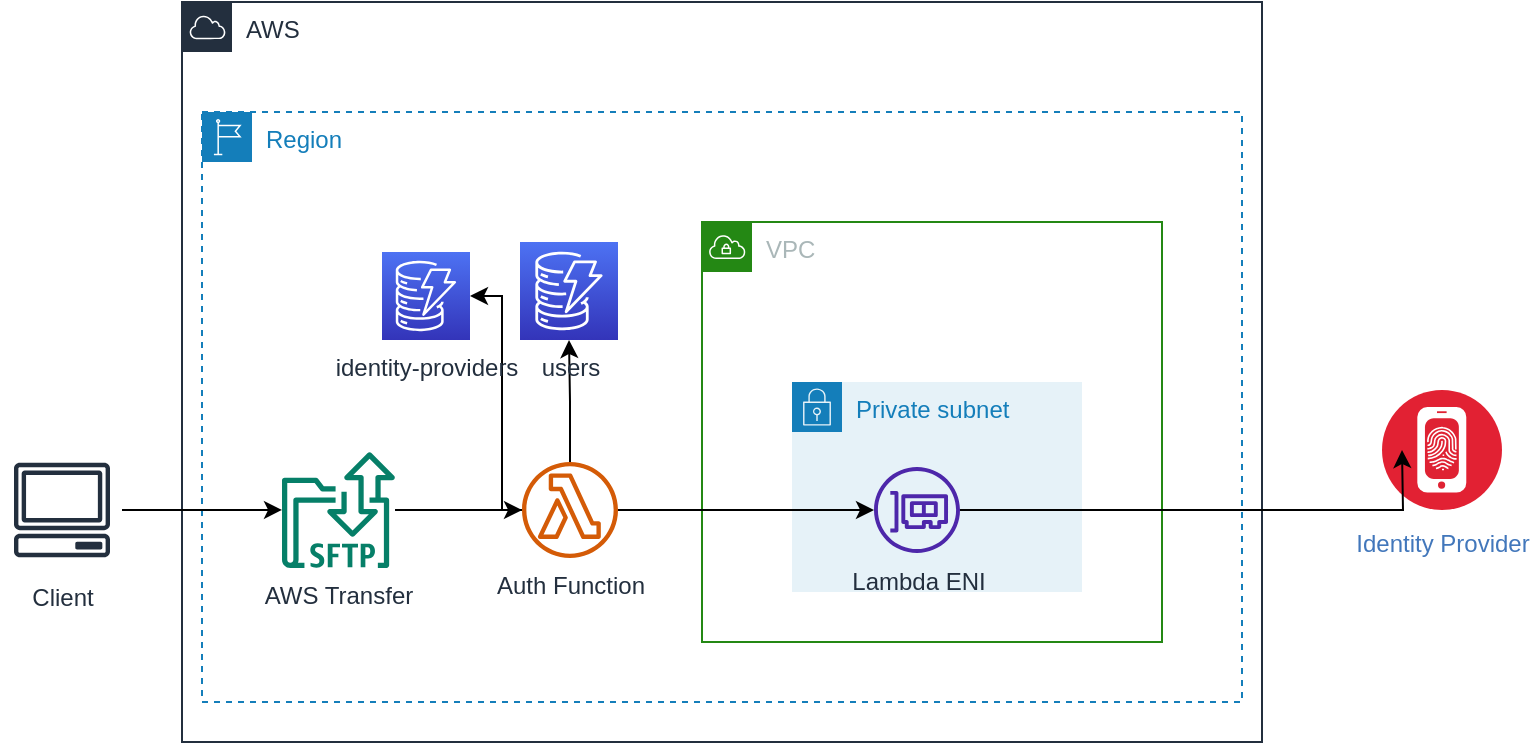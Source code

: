 <mxfile version="21.6.8" type="device" pages="3">
  <diagram id="83PpXdflrvBBaNJUL6ji" name="high-level-architecture">
    <mxGraphModel dx="2074" dy="1214" grid="1" gridSize="10" guides="1" tooltips="1" connect="1" arrows="1" fold="1" page="1" pageScale="1" pageWidth="850" pageHeight="1100" math="0" shadow="0">
      <root>
        <mxCell id="0" />
        <mxCell id="1" parent="0" />
        <mxCell id="-8PNFl1u2a8N4YdT_IEa-1" value="AWS" style="points=[[0,0],[0.25,0],[0.5,0],[0.75,0],[1,0],[1,0.25],[1,0.5],[1,0.75],[1,1],[0.75,1],[0.5,1],[0.25,1],[0,1],[0,0.75],[0,0.5],[0,0.25]];outlineConnect=0;gradientColor=none;html=1;whiteSpace=wrap;fontSize=12;fontStyle=0;container=1;pointerEvents=0;collapsible=0;recursiveResize=0;shape=mxgraph.aws4.group;grIcon=mxgraph.aws4.group_aws_cloud;strokeColor=#232F3E;fillColor=none;verticalAlign=top;align=left;spacingLeft=30;fontColor=#232F3E;dashed=0;" parent="1" vertex="1">
          <mxGeometry x="120" y="90" width="540" height="370" as="geometry" />
        </mxCell>
        <mxCell id="-8PNFl1u2a8N4YdT_IEa-2" value="Region" style="points=[[0,0],[0.25,0],[0.5,0],[0.75,0],[1,0],[1,0.25],[1,0.5],[1,0.75],[1,1],[0.75,1],[0.5,1],[0.25,1],[0,1],[0,0.75],[0,0.5],[0,0.25]];outlineConnect=0;gradientColor=none;html=1;whiteSpace=wrap;fontSize=12;fontStyle=0;container=1;pointerEvents=0;collapsible=0;recursiveResize=0;shape=mxgraph.aws4.group;grIcon=mxgraph.aws4.group_region;strokeColor=#147EBA;fillColor=none;verticalAlign=top;align=left;spacingLeft=30;fontColor=#147EBA;dashed=1;" parent="-8PNFl1u2a8N4YdT_IEa-1" vertex="1">
          <mxGeometry x="10" y="55" width="520" height="295" as="geometry" />
        </mxCell>
        <mxCell id="-8PNFl1u2a8N4YdT_IEa-4" value="VPC" style="points=[[0,0],[0.25,0],[0.5,0],[0.75,0],[1,0],[1,0.25],[1,0.5],[1,0.75],[1,1],[0.75,1],[0.5,1],[0.25,1],[0,1],[0,0.75],[0,0.5],[0,0.25]];outlineConnect=0;gradientColor=none;html=1;whiteSpace=wrap;fontSize=12;fontStyle=0;container=1;pointerEvents=0;collapsible=0;recursiveResize=0;shape=mxgraph.aws4.group;grIcon=mxgraph.aws4.group_vpc;strokeColor=#248814;fillColor=none;verticalAlign=top;align=left;spacingLeft=30;fontColor=#AAB7B8;dashed=0;" parent="-8PNFl1u2a8N4YdT_IEa-2" vertex="1">
          <mxGeometry x="250" y="55" width="230" height="210" as="geometry" />
        </mxCell>
        <mxCell id="-8PNFl1u2a8N4YdT_IEa-5" value="Private subnet" style="points=[[0,0],[0.25,0],[0.5,0],[0.75,0],[1,0],[1,0.25],[1,0.5],[1,0.75],[1,1],[0.75,1],[0.5,1],[0.25,1],[0,1],[0,0.75],[0,0.5],[0,0.25]];outlineConnect=0;gradientColor=none;html=1;whiteSpace=wrap;fontSize=12;fontStyle=0;container=1;pointerEvents=0;collapsible=0;recursiveResize=0;shape=mxgraph.aws4.group;grIcon=mxgraph.aws4.group_security_group;grStroke=0;strokeColor=#147EBA;fillColor=#E6F2F8;verticalAlign=top;align=left;spacingLeft=30;fontColor=#147EBA;dashed=0;" parent="-8PNFl1u2a8N4YdT_IEa-4" vertex="1">
          <mxGeometry x="45" y="80" width="145" height="105" as="geometry" />
        </mxCell>
        <mxCell id="-8PNFl1u2a8N4YdT_IEa-9" value="Lambda ENI" style="sketch=0;outlineConnect=0;fontColor=#232F3E;gradientColor=none;fillColor=#4D27AA;strokeColor=none;dashed=0;verticalLabelPosition=bottom;verticalAlign=top;align=center;html=1;fontSize=12;fontStyle=0;aspect=fixed;pointerEvents=1;shape=mxgraph.aws4.elastic_network_interface;" parent="-8PNFl1u2a8N4YdT_IEa-5" vertex="1">
          <mxGeometry x="41" y="42.5" width="43" height="43" as="geometry" />
        </mxCell>
        <mxCell id="-8PNFl1u2a8N4YdT_IEa-14" style="edgeStyle=orthogonalEdgeStyle;rounded=0;orthogonalLoop=1;jettySize=auto;html=1;" parent="-8PNFl1u2a8N4YdT_IEa-2" source="-8PNFl1u2a8N4YdT_IEa-8" target="-8PNFl1u2a8N4YdT_IEa-12" edge="1">
          <mxGeometry relative="1" as="geometry" />
        </mxCell>
        <mxCell id="-8PNFl1u2a8N4YdT_IEa-15" style="edgeStyle=orthogonalEdgeStyle;rounded=0;orthogonalLoop=1;jettySize=auto;html=1;" parent="-8PNFl1u2a8N4YdT_IEa-2" source="-8PNFl1u2a8N4YdT_IEa-8" target="-8PNFl1u2a8N4YdT_IEa-9" edge="1">
          <mxGeometry relative="1" as="geometry" />
        </mxCell>
        <mxCell id="-8PNFl1u2a8N4YdT_IEa-24" style="edgeStyle=orthogonalEdgeStyle;rounded=0;orthogonalLoop=1;jettySize=auto;html=1;" parent="-8PNFl1u2a8N4YdT_IEa-2" source="-8PNFl1u2a8N4YdT_IEa-8" target="-8PNFl1u2a8N4YdT_IEa-21" edge="1">
          <mxGeometry relative="1" as="geometry">
            <Array as="points">
              <mxPoint x="150" y="199" />
              <mxPoint x="150" y="92" />
            </Array>
          </mxGeometry>
        </mxCell>
        <mxCell id="-8PNFl1u2a8N4YdT_IEa-8" value="Auth Function" style="sketch=0;outlineConnect=0;fontColor=#232F3E;gradientColor=none;fillColor=#D45B07;strokeColor=none;dashed=0;verticalLabelPosition=bottom;verticalAlign=top;align=center;html=1;fontSize=12;fontStyle=0;aspect=fixed;pointerEvents=1;shape=mxgraph.aws4.lambda_function;" parent="-8PNFl1u2a8N4YdT_IEa-2" vertex="1">
          <mxGeometry x="160" y="175" width="48" height="48" as="geometry" />
        </mxCell>
        <mxCell id="-8PNFl1u2a8N4YdT_IEa-13" value="" style="edgeStyle=orthogonalEdgeStyle;rounded=0;orthogonalLoop=1;jettySize=auto;html=1;" parent="-8PNFl1u2a8N4YdT_IEa-2" source="-8PNFl1u2a8N4YdT_IEa-10" target="-8PNFl1u2a8N4YdT_IEa-8" edge="1">
          <mxGeometry relative="1" as="geometry" />
        </mxCell>
        <mxCell id="-8PNFl1u2a8N4YdT_IEa-10" value="AWS Transfer" style="sketch=0;outlineConnect=0;fontColor=#232F3E;gradientColor=none;fillColor=#067F68;strokeColor=none;dashed=0;verticalLabelPosition=bottom;verticalAlign=top;align=center;html=1;fontSize=12;fontStyle=0;aspect=fixed;shape=mxgraph.aws4.transfer_for_sftp_resource;" parent="-8PNFl1u2a8N4YdT_IEa-2" vertex="1">
          <mxGeometry x="40" y="170" width="56.51" height="58" as="geometry" />
        </mxCell>
        <mxCell id="-8PNFl1u2a8N4YdT_IEa-12" value="users" style="sketch=0;points=[[0,0,0],[0.25,0,0],[0.5,0,0],[0.75,0,0],[1,0,0],[0,1,0],[0.25,1,0],[0.5,1,0],[0.75,1,0],[1,1,0],[0,0.25,0],[0,0.5,0],[0,0.75,0],[1,0.25,0],[1,0.5,0],[1,0.75,0]];outlineConnect=0;fontColor=#232F3E;gradientColor=#4D72F3;gradientDirection=north;fillColor=#3334B9;strokeColor=#ffffff;dashed=0;verticalLabelPosition=bottom;verticalAlign=top;align=center;html=1;fontSize=12;fontStyle=0;aspect=fixed;shape=mxgraph.aws4.resourceIcon;resIcon=mxgraph.aws4.dynamodb;" parent="-8PNFl1u2a8N4YdT_IEa-2" vertex="1">
          <mxGeometry x="159" y="65" width="49" height="49" as="geometry" />
        </mxCell>
        <mxCell id="-8PNFl1u2a8N4YdT_IEa-21" value="identity-providers" style="sketch=0;points=[[0,0,0],[0.25,0,0],[0.5,0,0],[0.75,0,0],[1,0,0],[0,1,0],[0.25,1,0],[0.5,1,0],[0.75,1,0],[1,1,0],[0,0.25,0],[0,0.5,0],[0,0.75,0],[1,0.25,0],[1,0.5,0],[1,0.75,0]];outlineConnect=0;fontColor=#232F3E;gradientColor=#4D72F3;gradientDirection=north;fillColor=#3334B9;strokeColor=#ffffff;dashed=0;verticalLabelPosition=bottom;verticalAlign=top;align=center;html=1;fontSize=12;fontStyle=0;aspect=fixed;shape=mxgraph.aws4.resourceIcon;resIcon=mxgraph.aws4.dynamodb;" parent="-8PNFl1u2a8N4YdT_IEa-2" vertex="1">
          <mxGeometry x="90" y="70" width="44" height="44" as="geometry" />
        </mxCell>
        <mxCell id="-8PNFl1u2a8N4YdT_IEa-7" value="Identity Provider" style="aspect=fixed;perimeter=ellipsePerimeter;html=1;align=center;shadow=0;dashed=0;fontColor=#4277BB;labelBackgroundColor=#ffffff;fontSize=12;spacingTop=3;image;image=img/lib/ibm/security/identity_provider.svg;" parent="1" vertex="1">
          <mxGeometry x="720" y="284" width="60" height="60" as="geometry" />
        </mxCell>
        <mxCell id="-8PNFl1u2a8N4YdT_IEa-18" style="edgeStyle=orthogonalEdgeStyle;rounded=0;orthogonalLoop=1;jettySize=auto;html=1;" parent="1" source="-8PNFl1u2a8N4YdT_IEa-9" edge="1">
          <mxGeometry relative="1" as="geometry">
            <mxPoint x="730" y="314.0" as="targetPoint" />
          </mxGeometry>
        </mxCell>
        <mxCell id="GkHMDYBxcVw07ru3HMIV-2" style="edgeStyle=orthogonalEdgeStyle;rounded=0;orthogonalLoop=1;jettySize=auto;html=1;" parent="1" source="GkHMDYBxcVw07ru3HMIV-1" target="-8PNFl1u2a8N4YdT_IEa-10" edge="1">
          <mxGeometry relative="1" as="geometry" />
        </mxCell>
        <mxCell id="GkHMDYBxcVw07ru3HMIV-1" value="Client" style="sketch=0;outlineConnect=0;fontColor=#232F3E;gradientColor=none;strokeColor=#232F3E;fillColor=#ffffff;dashed=0;verticalLabelPosition=bottom;verticalAlign=top;align=center;html=1;fontSize=12;fontStyle=0;aspect=fixed;shape=mxgraph.aws4.resourceIcon;resIcon=mxgraph.aws4.client;" parent="1" vertex="1">
          <mxGeometry x="30" y="314" width="60" height="60" as="geometry" />
        </mxCell>
      </root>
    </mxGraphModel>
  </diagram>
  <diagram id="YjS3bW4Jf6D9eGWmV-px" name="authentication-logic">
    <mxGraphModel dx="2074" dy="1214" grid="1" gridSize="10" guides="1" tooltips="1" connect="1" arrows="1" fold="1" page="1" pageScale="1" pageWidth="850" pageHeight="1100" math="0" shadow="0">
      <root>
        <mxCell id="0" />
        <mxCell id="1" parent="0" />
        <mxCell id="7r5RgdNvtrYZTm3jLy2L-15" value="Identity Provider Module" style="rounded=0;whiteSpace=wrap;html=1;fontSize=10;dashed=1;fillColor=none;strokeColor=#666666;verticalAlign=bottom;" parent="1" vertex="1">
          <mxGeometry x="390" y="450" width="440" height="220" as="geometry" />
        </mxCell>
        <mxCell id="9biyuCi008XtBNshTGux-2" value="" style="edgeStyle=orthogonalEdgeStyle;rounded=0;orthogonalLoop=1;jettySize=auto;html=1;" parent="1" source="3P1iYl7yHVLFu1dnOvs0-1" target="9biyuCi008XtBNshTGux-1" edge="1">
          <mxGeometry relative="1" as="geometry" />
        </mxCell>
        <mxCell id="9biyuCi008XtBNshTGux-3" value="" style="edgeStyle=orthogonalEdgeStyle;rounded=0;orthogonalLoop=1;jettySize=auto;html=1;" parent="1" source="3P1iYl7yHVLFu1dnOvs0-1" target="9biyuCi008XtBNshTGux-1" edge="1">
          <mxGeometry relative="1" as="geometry" />
        </mxCell>
        <mxCell id="3P1iYl7yHVLFu1dnOvs0-1" value="Lookup username in users table" style="rounded=1;whiteSpace=wrap;html=1;absoluteArcSize=1;arcSize=14;strokeWidth=2;fontFamily=Helvetica;fontSize=12;fontColor=default;align=center;strokeColor=default;fillColor=default;" parent="1" vertex="1">
          <mxGeometry x="480" y="60" width="120" height="60" as="geometry" />
        </mxCell>
        <mxCell id="9biyuCi008XtBNshTGux-5" value="No" style="edgeStyle=orthogonalEdgeStyle;rounded=0;orthogonalLoop=1;jettySize=auto;html=1;" parent="1" source="9biyuCi008XtBNshTGux-1" target="9biyuCi008XtBNshTGux-4" edge="1">
          <mxGeometry relative="1" as="geometry" />
        </mxCell>
        <mxCell id="7r5RgdNvtrYZTm3jLy2L-12" value="Yes" style="edgeStyle=orthogonalEdgeStyle;rounded=0;orthogonalLoop=1;jettySize=auto;html=1;fontSize=10;" parent="1" source="9biyuCi008XtBNshTGux-1" target="7r5RgdNvtrYZTm3jLy2L-6" edge="1">
          <mxGeometry relative="1" as="geometry" />
        </mxCell>
        <mxCell id="9biyuCi008XtBNshTGux-1" value="User Exists?" style="strokeWidth=2;html=1;shape=mxgraph.flowchart.decision;whiteSpace=wrap;fontFamily=Helvetica;fontSize=12;fontColor=default;align=center;strokeColor=default;fillColor=default;" parent="1" vertex="1">
          <mxGeometry x="660" y="50" width="80" height="80" as="geometry" />
        </mxCell>
        <mxCell id="7r5RgdNvtrYZTm3jLy2L-13" style="edgeStyle=orthogonalEdgeStyle;rounded=0;orthogonalLoop=1;jettySize=auto;html=1;fontSize=10;" parent="1" source="9biyuCi008XtBNshTGux-4" target="7r5RgdNvtrYZTm3jLy2L-6" edge="1">
          <mxGeometry relative="1" as="geometry">
            <Array as="points">
              <mxPoint x="870" y="210" />
            </Array>
          </mxGeometry>
        </mxCell>
        <mxCell id="9biyuCi008XtBNshTGux-4" value="Use $default$ Config from Users Table" style="rounded=1;whiteSpace=wrap;html=1;absoluteArcSize=1;arcSize=14;strokeWidth=2;fontFamily=Helvetica;fontSize=12;fontColor=default;align=center;strokeColor=default;fillColor=default;" parent="1" vertex="1">
          <mxGeometry x="810" y="60" width="120" height="60" as="geometry" />
        </mxCell>
        <mxCell id="xAn_hb70YDS_HZV8ok_7-3" value="" style="edgeStyle=orthogonalEdgeStyle;rounded=0;orthogonalLoop=1;jettySize=auto;html=1;" parent="1" source="9biyuCi008XtBNshTGux-6" target="xAn_hb70YDS_HZV8ok_7-2" edge="1">
          <mxGeometry relative="1" as="geometry" />
        </mxCell>
        <mxCell id="9biyuCi008XtBNshTGux-6" value="lookup provider using &lt;i&gt;config identity_provider_key&lt;/i&gt;" style="rounded=1;whiteSpace=wrap;html=1;absoluteArcSize=1;arcSize=14;strokeWidth=2;fontFamily=Helvetica;fontSize=12;fontColor=default;align=center;strokeColor=default;fillColor=default;" parent="1" vertex="1">
          <mxGeometry x="350" y="180" width="120" height="60" as="geometry" />
        </mxCell>
        <mxCell id="xAn_hb70YDS_HZV8ok_7-10" value="No" style="edgeStyle=orthogonalEdgeStyle;rounded=0;orthogonalLoop=1;jettySize=auto;html=1;" parent="1" source="xAn_hb70YDS_HZV8ok_7-2" target="xAn_hb70YDS_HZV8ok_7-9" edge="1">
          <mxGeometry relative="1" as="geometry" />
        </mxCell>
        <mxCell id="xAn_hb70YDS_HZV8ok_7-12" value="Yes" style="edgeStyle=orthogonalEdgeStyle;rounded=0;orthogonalLoop=1;jettySize=auto;html=1;" parent="1" source="xAn_hb70YDS_HZV8ok_7-2" target="D12CYQUIo_TFi6Bv4iuY-1" edge="1">
          <mxGeometry relative="1" as="geometry">
            <mxPoint x="260" y="320" as="targetPoint" />
          </mxGeometry>
        </mxCell>
        <mxCell id="xAn_hb70YDS_HZV8ok_7-2" value="Provider Exists?" style="strokeWidth=2;html=1;shape=mxgraph.flowchart.decision;whiteSpace=wrap;fontFamily=Helvetica;fontSize=12;fontColor=default;align=center;strokeColor=default;fillColor=default;" parent="1" vertex="1">
          <mxGeometry x="220" y="170" width="80" height="80" as="geometry" />
        </mxCell>
        <mxCell id="7r5RgdNvtrYZTm3jLy2L-14" style="edgeStyle=orthogonalEdgeStyle;rounded=0;orthogonalLoop=1;jettySize=auto;html=1;fontSize=10;" parent="1" source="xAn_hb70YDS_HZV8ok_7-6" target="3P1iYl7yHVLFu1dnOvs0-1" edge="1">
          <mxGeometry relative="1" as="geometry" />
        </mxCell>
        <mxCell id="xAn_hb70YDS_HZV8ok_7-6" value="Start" style="strokeWidth=2;html=1;shape=mxgraph.flowchart.start_1;whiteSpace=wrap;" parent="1" vertex="1">
          <mxGeometry x="320" y="60" width="100" height="60" as="geometry" />
        </mxCell>
        <mxCell id="xAn_hb70YDS_HZV8ok_7-9" value="Raise Exception/Fail Auth" style="strokeWidth=2;html=1;shape=mxgraph.flowchart.terminator;whiteSpace=wrap;" parent="1" vertex="1">
          <mxGeometry x="80" y="185" width="90" height="50" as="geometry" />
        </mxCell>
        <mxCell id="xAn_hb70YDS_HZV8ok_7-14" value="" style="edgeStyle=orthogonalEdgeStyle;rounded=0;orthogonalLoop=1;jettySize=auto;html=1;fontSize=11;" parent="1" source="xAn_hb70YDS_HZV8ok_7-11" target="xAn_hb70YDS_HZV8ok_7-13" edge="1">
          <mxGeometry relative="1" as="geometry" />
        </mxCell>
        <mxCell id="xAn_hb70YDS_HZV8ok_7-11" value="&lt;font style=&quot;font-size: 11px;&quot;&gt;use &lt;i&gt;module &lt;/i&gt;attribute to load module entrypoint, pass &lt;i&gt;user &lt;/i&gt;and &lt;i&gt;identity_provider&lt;/i&gt;&amp;nbsp;records&lt;/font&gt;" style="rounded=1;whiteSpace=wrap;html=1;absoluteArcSize=1;arcSize=14;strokeWidth=2;fontFamily=Helvetica;fontSize=12;fontColor=default;align=center;strokeColor=default;fillColor=default;" parent="1" vertex="1">
          <mxGeometry x="200" y="465" width="120" height="60" as="geometry" />
        </mxCell>
        <mxCell id="xAn_hb70YDS_HZV8ok_7-16" value="" style="edgeStyle=orthogonalEdgeStyle;rounded=0;orthogonalLoop=1;jettySize=auto;html=1;fontSize=11;" parent="1" source="xAn_hb70YDS_HZV8ok_7-13" target="xAn_hb70YDS_HZV8ok_7-15" edge="1">
          <mxGeometry relative="1" as="geometry" />
        </mxCell>
        <mxCell id="xAn_hb70YDS_HZV8ok_7-13" value="&lt;font style=&quot;font-size: 11px;&quot;&gt;handle_auth&lt;br&gt;(event, parsed_username, user_record, identity_provider_record, response_data)&lt;/font&gt;" style="whiteSpace=wrap;html=1;rounded=1;arcSize=14;strokeWidth=2;" parent="1" vertex="1">
          <mxGeometry x="400" y="460" width="140" height="70" as="geometry" />
        </mxCell>
        <mxCell id="7r5RgdNvtrYZTm3jLy2L-1" value="No" style="edgeStyle=orthogonalEdgeStyle;rounded=0;orthogonalLoop=1;jettySize=auto;html=1;fontSize=10;entryX=0;entryY=0.5;entryDx=0;entryDy=0;entryPerimeter=0;" parent="1" source="xAn_hb70YDS_HZV8ok_7-15" target="7r5RgdNvtrYZTm3jLy2L-16" edge="1">
          <mxGeometry relative="1" as="geometry">
            <mxPoint x="710" y="490" as="targetPoint" />
          </mxGeometry>
        </mxCell>
        <mxCell id="7r5RgdNvtrYZTm3jLy2L-3" value="" style="edgeStyle=orthogonalEdgeStyle;rounded=0;orthogonalLoop=1;jettySize=auto;html=1;fontSize=10;" parent="1" source="xAn_hb70YDS_HZV8ok_7-15" target="7r5RgdNvtrYZTm3jLy2L-2" edge="1">
          <mxGeometry relative="1" as="geometry" />
        </mxCell>
        <mxCell id="xAn_hb70YDS_HZV8ok_7-15" value="Authentication Successful?" style="rhombus;whiteSpace=wrap;html=1;rounded=1;arcSize=14;strokeWidth=2;fontSize=10;" parent="1" vertex="1">
          <mxGeometry x="570" y="455" width="80" height="80" as="geometry" />
        </mxCell>
        <mxCell id="7r5RgdNvtrYZTm3jLy2L-5" value="" style="edgeStyle=orthogonalEdgeStyle;rounded=0;orthogonalLoop=1;jettySize=auto;html=1;fontSize=10;" parent="1" source="7r5RgdNvtrYZTm3jLy2L-2" target="7r5RgdNvtrYZTm3jLy2L-4" edge="1">
          <mxGeometry relative="1" as="geometry" />
        </mxCell>
        <mxCell id="7r5RgdNvtrYZTm3jLy2L-2" value="Build AWS Transfer response" style="whiteSpace=wrap;html=1;fontSize=10;rounded=1;arcSize=14;strokeWidth=2;" parent="1" vertex="1">
          <mxGeometry x="550" y="580" width="120" height="60" as="geometry" />
        </mxCell>
        <mxCell id="7r5RgdNvtrYZTm3jLy2L-18" style="edgeStyle=orthogonalEdgeStyle;rounded=0;orthogonalLoop=1;jettySize=auto;html=1;fontSize=10;" parent="1" source="7r5RgdNvtrYZTm3jLy2L-4" target="7r5RgdNvtrYZTm3jLy2L-17" edge="1">
          <mxGeometry relative="1" as="geometry" />
        </mxCell>
        <mxCell id="7r5RgdNvtrYZTm3jLy2L-4" value="Return&amp;nbsp; AWS Transfer response" style="whiteSpace=wrap;html=1;fontSize=10;rounded=1;arcSize=14;strokeWidth=2;" parent="1" vertex="1">
          <mxGeometry x="210" y="580" width="120" height="60" as="geometry" />
        </mxCell>
        <mxCell id="7r5RgdNvtrYZTm3jLy2L-8" value="" style="edgeStyle=orthogonalEdgeStyle;rounded=0;orthogonalLoop=1;jettySize=auto;html=1;fontSize=10;" parent="1" source="7r5RgdNvtrYZTm3jLy2L-6" target="7r5RgdNvtrYZTm3jLy2L-7" edge="1">
          <mxGeometry relative="1" as="geometry" />
        </mxCell>
        <mxCell id="7r5RgdNvtrYZTm3jLy2L-6" value="check if client IP is with &lt;i&gt;ipv4_allow_list &lt;/i&gt;attribute" style="rounded=1;whiteSpace=wrap;html=1;absoluteArcSize=1;arcSize=14;strokeWidth=2;fontFamily=Helvetica;fontSize=12;fontColor=default;align=center;strokeColor=default;fillColor=default;" parent="1" vertex="1">
          <mxGeometry x="640" y="180" width="120" height="60" as="geometry" />
        </mxCell>
        <mxCell id="7r5RgdNvtrYZTm3jLy2L-9" value="Yes" style="edgeStyle=orthogonalEdgeStyle;rounded=0;orthogonalLoop=1;jettySize=auto;html=1;fontSize=10;" parent="1" source="7r5RgdNvtrYZTm3jLy2L-7" target="9biyuCi008XtBNshTGux-6" edge="1">
          <mxGeometry relative="1" as="geometry" />
        </mxCell>
        <mxCell id="7r5RgdNvtrYZTm3jLy2L-11" value="No" style="edgeStyle=orthogonalEdgeStyle;rounded=0;orthogonalLoop=1;jettySize=auto;html=1;fontSize=10;" parent="1" source="7r5RgdNvtrYZTm3jLy2L-7" target="7r5RgdNvtrYZTm3jLy2L-10" edge="1">
          <mxGeometry relative="1" as="geometry" />
        </mxCell>
        <mxCell id="7r5RgdNvtrYZTm3jLy2L-7" value="IP allowed?" style="rhombus;whiteSpace=wrap;html=1;rounded=1;arcSize=14;strokeWidth=2;" parent="1" vertex="1">
          <mxGeometry x="520" y="170" width="80" height="80" as="geometry" />
        </mxCell>
        <mxCell id="7r5RgdNvtrYZTm3jLy2L-10" value="Raise Exception/Fail Auth" style="strokeWidth=2;html=1;shape=mxgraph.flowchart.terminator;whiteSpace=wrap;" parent="1" vertex="1">
          <mxGeometry x="515" y="280" width="90" height="50" as="geometry" />
        </mxCell>
        <mxCell id="7r5RgdNvtrYZTm3jLy2L-16" value="Raise Exception/Fail Auth" style="strokeWidth=2;html=1;shape=mxgraph.flowchart.terminator;whiteSpace=wrap;" parent="1" vertex="1">
          <mxGeometry x="720" y="470" width="90" height="50" as="geometry" />
        </mxCell>
        <mxCell id="7r5RgdNvtrYZTm3jLy2L-17" value="Finish" style="strokeWidth=2;html=1;shape=mxgraph.flowchart.terminator;whiteSpace=wrap;" parent="1" vertex="1">
          <mxGeometry x="70" y="585" width="90" height="50" as="geometry" />
        </mxCell>
        <mxCell id="D12CYQUIo_TFi6Bv4iuY-2" style="edgeStyle=orthogonalEdgeStyle;rounded=0;orthogonalLoop=1;jettySize=auto;html=1;" edge="1" parent="1" source="D12CYQUIo_TFi6Bv4iuY-1" target="xAn_hb70YDS_HZV8ok_7-11">
          <mxGeometry relative="1" as="geometry" />
        </mxCell>
        <mxCell id="D12CYQUIo_TFi6Bv4iuY-1" value="&lt;span style=&quot;font-size: 11px;&quot;&gt;begin building response_data from user_record and identity_provider_record&lt;/span&gt;" style="rounded=1;whiteSpace=wrap;html=1;absoluteArcSize=1;arcSize=14;strokeWidth=2;fontFamily=Helvetica;fontSize=12;fontColor=default;align=center;strokeColor=default;fillColor=default;" vertex="1" parent="1">
          <mxGeometry x="200" y="340" width="120" height="60" as="geometry" />
        </mxCell>
      </root>
    </mxGraphModel>
  </diagram>
  <diagram id="Mzzv8ZZeOIxW-cuWG0UY" name="ldap-module-process-flow">
    <mxGraphModel dx="2924" dy="1214" grid="1" gridSize="10" guides="1" tooltips="1" connect="1" arrows="1" fold="1" page="1" pageScale="1" pageWidth="850" pageHeight="1100" math="0" shadow="0">
      <root>
        <mxCell id="0" />
        <mxCell id="1" parent="0" />
        <mxCell id="OjrBDegtOv5cAJYjnbsx-19" style="edgeStyle=orthogonalEdgeStyle;rounded=0;orthogonalLoop=1;jettySize=auto;html=1;fontSize=11;" parent="1" source="OjrBDegtOv5cAJYjnbsx-2" target="OjrBDegtOv5cAJYjnbsx-4" edge="1">
          <mxGeometry relative="1" as="geometry" />
        </mxCell>
        <mxCell id="OjrBDegtOv5cAJYjnbsx-2" value="handle_auth(event, user_record, identity_provider_record)" style="strokeWidth=2;html=1;shape=mxgraph.flowchart.start_2;whiteSpace=wrap;strokeColor=#000000;fontSize=11;fillColor=none;" parent="1" vertex="1">
          <mxGeometry x="10" y="230" width="100" height="100" as="geometry" />
        </mxCell>
        <mxCell id="OjrBDegtOv5cAJYjnbsx-6" value="" style="edgeStyle=orthogonalEdgeStyle;rounded=0;orthogonalLoop=1;jettySize=auto;html=1;fontSize=11;" parent="1" source="OjrBDegtOv5cAJYjnbsx-4" target="OjrBDegtOv5cAJYjnbsx-5" edge="1">
          <mxGeometry relative="1" as="geometry" />
        </mxCell>
        <mxCell id="OjrBDegtOv5cAJYjnbsx-4" value="build connection string&lt;br&gt;identity_provider_record&lt;i&gt;.config.server&lt;/i&gt;&lt;br&gt;identity_provider_record&lt;i&gt;.config.port&lt;/i&gt;&lt;br&gt;identity_provider_record&lt;i&gt;.config.ssl&lt;br&gt;&lt;/i&gt;identity_provider_record&lt;i style=&quot;border-color: var(--border-color);&quot;&gt;.config.search_base&lt;br&gt;identity_provider_record.config.ssl_verify&lt;br style=&quot;border-color: var(--border-color);&quot;&gt;&lt;/i&gt;" style="rounded=1;whiteSpace=wrap;html=1;absoluteArcSize=1;arcSize=14;strokeWidth=2;strokeColor=#000000;fontSize=11;fillColor=none;" parent="1" vertex="1">
          <mxGeometry x="160" y="215" width="220" height="130" as="geometry" />
        </mxCell>
        <mxCell id="OjrBDegtOv5cAJYjnbsx-8" value="" style="edgeStyle=orthogonalEdgeStyle;rounded=0;orthogonalLoop=1;jettySize=auto;html=1;fontSize=11;" parent="1" source="OjrBDegtOv5cAJYjnbsx-5" target="OjrBDegtOv5cAJYjnbsx-7" edge="1">
          <mxGeometry relative="1" as="geometry" />
        </mxCell>
        <mxCell id="OjrBDegtOv5cAJYjnbsx-5" value="build query string&lt;br&gt;&lt;i&gt;identity_provider_config.config.attributes&lt;br&gt;&lt;/i&gt;" style="rounded=1;whiteSpace=wrap;html=1;absoluteArcSize=1;arcSize=14;strokeWidth=2;strokeColor=#000000;fontSize=11;fillColor=none;" parent="1" vertex="1">
          <mxGeometry x="420" y="210" width="220" height="140" as="geometry" />
        </mxCell>
        <mxCell id="OjrBDegtOv5cAJYjnbsx-10" value="" style="edgeStyle=orthogonalEdgeStyle;rounded=0;orthogonalLoop=1;jettySize=auto;html=1;fontSize=11;" parent="1" source="OjrBDegtOv5cAJYjnbsx-7" target="OjrBDegtOv5cAJYjnbsx-9" edge="1">
          <mxGeometry relative="1" as="geometry" />
        </mxCell>
        <mxCell id="OjrBDegtOv5cAJYjnbsx-7" value="connect and query" style="rounded=1;whiteSpace=wrap;html=1;absoluteArcSize=1;arcSize=14;strokeWidth=2;strokeColor=#000000;fontSize=11;fillColor=none;" parent="1" vertex="1">
          <mxGeometry x="670" y="210" width="170" height="140" as="geometry" />
        </mxCell>
        <mxCell id="OjrBDegtOv5cAJYjnbsx-14" value="" style="edgeStyle=orthogonalEdgeStyle;rounded=0;orthogonalLoop=1;jettySize=auto;html=1;fontSize=11;" parent="1" source="OjrBDegtOv5cAJYjnbsx-9" target="OjrBDegtOv5cAJYjnbsx-13" edge="1">
          <mxGeometry relative="1" as="geometry" />
        </mxCell>
        <mxCell id="K1IxPmORq_Psjmhu0Wez-2" value="" style="edgeStyle=orthogonalEdgeStyle;rounded=0;orthogonalLoop=1;jettySize=auto;html=1;" parent="1" source="OjrBDegtOv5cAJYjnbsx-9" target="K1IxPmORq_Psjmhu0Wez-3" edge="1">
          <mxGeometry relative="1" as="geometry">
            <mxPoint x="755" y="560" as="targetPoint" />
          </mxGeometry>
        </mxCell>
        <mxCell id="OjrBDegtOv5cAJYjnbsx-9" value="Successful?" style="rhombus;whiteSpace=wrap;html=1;fontSize=11;fillColor=none;strokeColor=#000000;rounded=1;arcSize=14;strokeWidth=2;" parent="1" vertex="1">
          <mxGeometry x="715" y="390" width="80" height="80" as="geometry" />
        </mxCell>
        <mxCell id="OjrBDegtOv5cAJYjnbsx-16" value="" style="edgeStyle=orthogonalEdgeStyle;rounded=0;orthogonalLoop=1;jettySize=auto;html=1;fontSize=11;" parent="1" source="OjrBDegtOv5cAJYjnbsx-13" target="OjrBDegtOv5cAJYjnbsx-15" edge="1">
          <mxGeometry relative="1" as="geometry" />
        </mxCell>
        <mxCell id="OjrBDegtOv5cAJYjnbsx-13" value="Merge LDAP properties&lt;br&gt;and user_config" style="whiteSpace=wrap;html=1;fontSize=11;fillColor=none;strokeColor=#000000;rounded=1;arcSize=14;strokeWidth=2;" parent="1" vertex="1">
          <mxGeometry x="535" y="400" width="120" height="60" as="geometry" />
        </mxCell>
        <mxCell id="OjrBDegtOv5cAJYjnbsx-18" style="edgeStyle=orthogonalEdgeStyle;rounded=0;orthogonalLoop=1;jettySize=auto;html=1;fontSize=11;" parent="1" source="OjrBDegtOv5cAJYjnbsx-15" target="OjrBDegtOv5cAJYjnbsx-17" edge="1">
          <mxGeometry relative="1" as="geometry" />
        </mxCell>
        <mxCell id="OjrBDegtOv5cAJYjnbsx-15" value="Build AWS Transfer&lt;br&gt;response" style="whiteSpace=wrap;html=1;fontSize=11;fillColor=none;strokeColor=#000000;rounded=1;arcSize=14;strokeWidth=2;" parent="1" vertex="1">
          <mxGeometry x="335" y="400" width="120" height="60" as="geometry" />
        </mxCell>
        <mxCell id="OjrBDegtOv5cAJYjnbsx-17" value="return (response)" style="strokeWidth=2;html=1;shape=mxgraph.flowchart.terminator;whiteSpace=wrap;strokeColor=#000000;fontSize=11;fillColor=none;" parent="1" vertex="1">
          <mxGeometry x="130" y="400" width="100" height="60" as="geometry" />
        </mxCell>
        <mxCell id="K1IxPmORq_Psjmhu0Wez-3" value="return {}" style="strokeWidth=2;html=1;shape=mxgraph.flowchart.terminator;whiteSpace=wrap;strokeColor=#000000;fontSize=11;fillColor=none;" parent="1" vertex="1">
          <mxGeometry x="705" y="510" width="100" height="60" as="geometry" />
        </mxCell>
      </root>
    </mxGraphModel>
  </diagram>
</mxfile>
